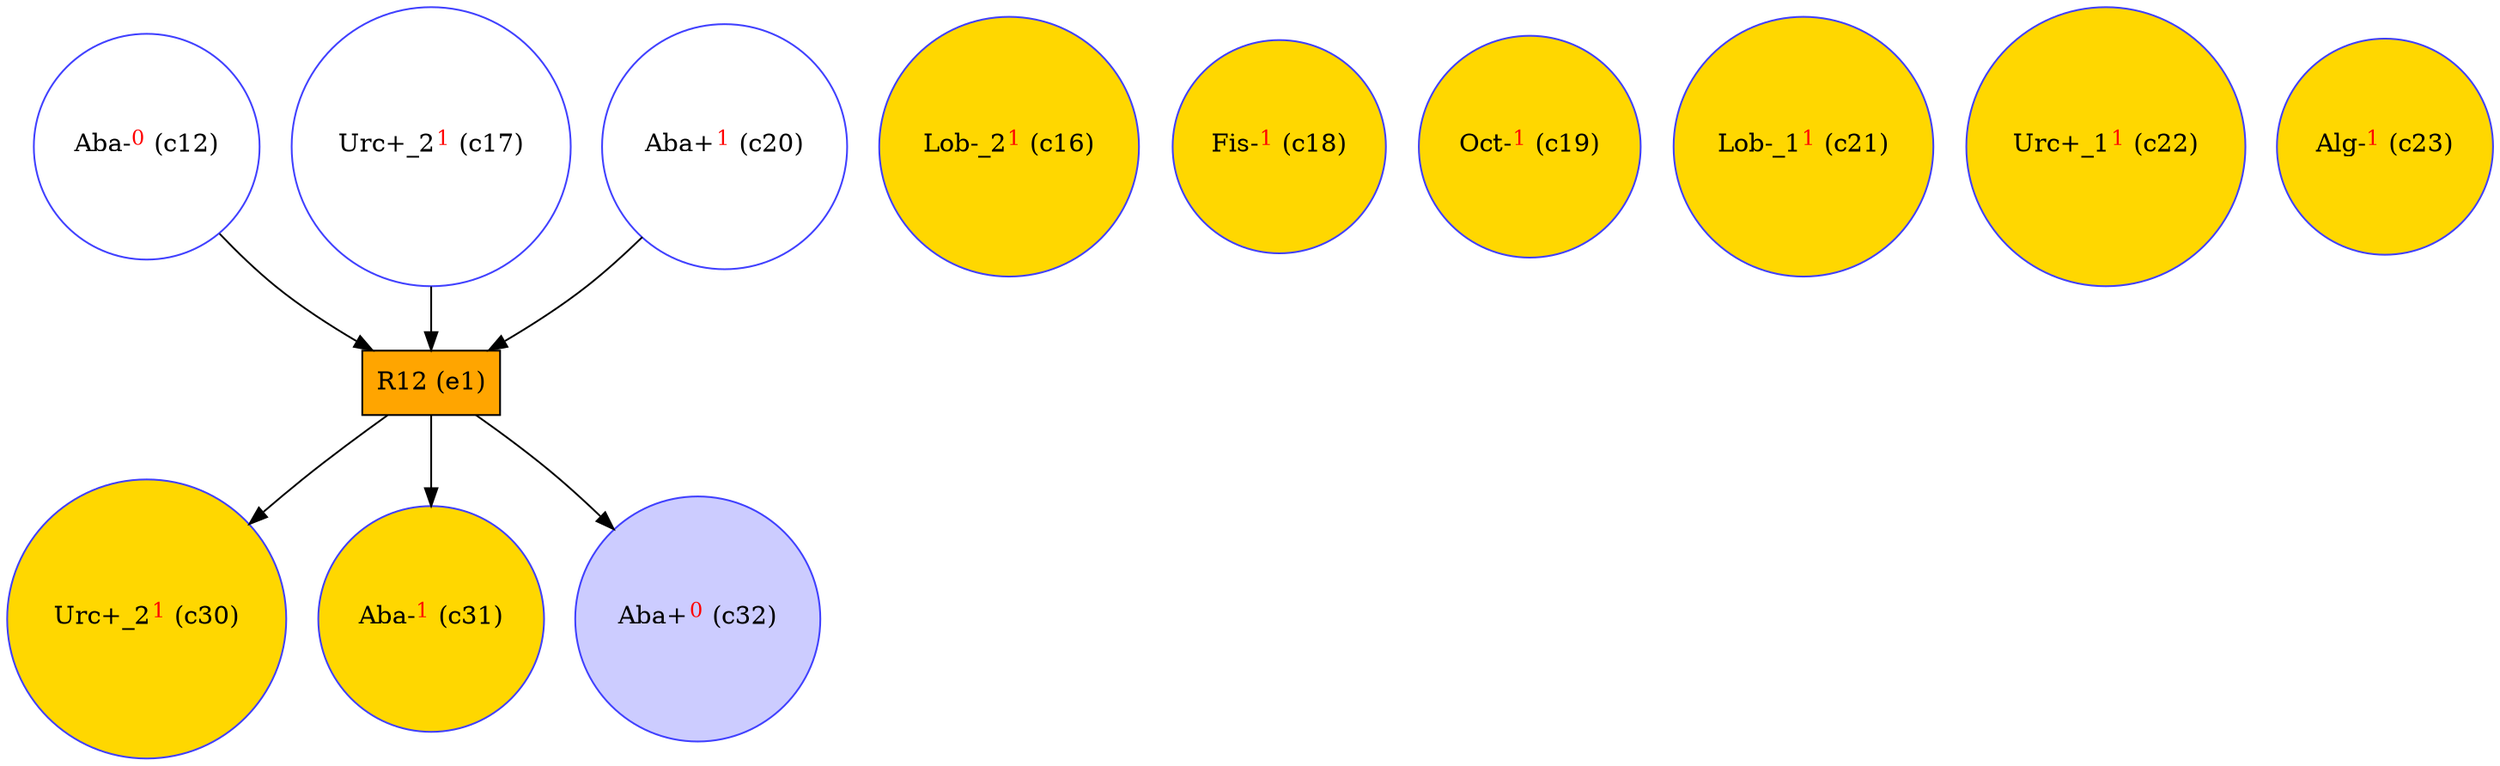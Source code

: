 digraph test {
  c12 -> e1;
  c17 -> e1;
  c20 -> e1;
  e1 -> c30;
  e1 -> c31;
  e1 -> c32;
  c12 [color="#4040ff" fillcolor="transparent" label= <Aba-<FONT COLOR="red"><SUP>0</SUP></FONT>&nbsp;(c12)> shape=circle style=filled];
  c16 [color="#4040ff" fillcolor="gold" label= <Lob-_2<FONT COLOR="red"><SUP>1</SUP></FONT>&nbsp;(c16)> shape=circle style=filled];
  c17 [color="#4040ff" fillcolor="transparent" label= <Urc+_2<FONT COLOR="red"><SUP>1</SUP></FONT>&nbsp;(c17)> shape=circle style=filled];
  c18 [color="#4040ff" fillcolor="gold" label= <Fis-<FONT COLOR="red"><SUP>1</SUP></FONT>&nbsp;(c18)> shape=circle style=filled];
  c19 [color="#4040ff" fillcolor="gold" label= <Oct-<FONT COLOR="red"><SUP>1</SUP></FONT>&nbsp;(c19)> shape=circle style=filled];
  c20 [color="#4040ff" fillcolor="transparent" label= <Aba+<FONT COLOR="red"><SUP>1</SUP></FONT>&nbsp;(c20)> shape=circle style=filled];
  c21 [color="#4040ff" fillcolor="gold" label= <Lob-_1<FONT COLOR="red"><SUP>1</SUP></FONT>&nbsp;(c21)> shape=circle style=filled];
  c22 [color="#4040ff" fillcolor="gold" label= <Urc+_1<FONT COLOR="red"><SUP>1</SUP></FONT>&nbsp;(c22)> shape=circle style=filled];
  c23 [color="#4040ff" fillcolor="gold" label= <Alg-<FONT COLOR="red"><SUP>1</SUP></FONT>&nbsp;(c23)> shape=circle style=filled];
  c30 [color="#4040ff" fillcolor="gold" label= <Urc+_2<FONT COLOR="red"><SUP>1</SUP></FONT>&nbsp;(c30)> shape=circle style=filled];
  c31 [color="#4040ff" fillcolor="gold" label= <Aba-<FONT COLOR="red"><SUP>1</SUP></FONT>&nbsp;(c31)> shape=circle style=filled];
  c32 [color="#4040ff" fillcolor="#ccccff" label= <Aba+<FONT COLOR="red"><SUP>0</SUP></FONT>&nbsp;(c32)> shape=circle style=filled];
  e1 [color="black" fillcolor="orange" label="R12 (e1)" shape=box style=filled];
}
